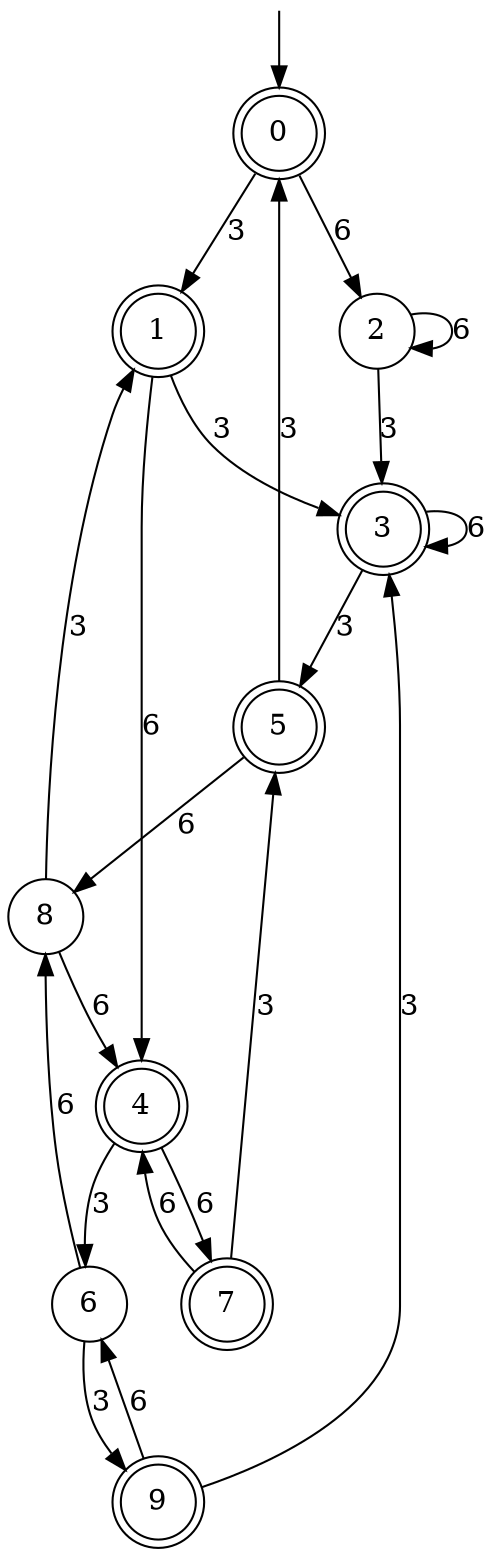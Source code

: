 digraph g {

	s0 [shape="doublecircle" label="0"];
	s1 [shape="doublecircle" label="1"];
	s2 [shape="circle" label="2"];
	s3 [shape="doublecircle" label="3"];
	s4 [shape="doublecircle" label="4"];
	s5 [shape="doublecircle" label="5"];
	s6 [shape="circle" label="6"];
	s7 [shape="doublecircle" label="7"];
	s8 [shape="circle" label="8"];
	s9 [shape="doublecircle" label="9"];
	s0 -> s1 [label="3"];
	s0 -> s2 [label="6"];
	s1 -> s3 [label="3"];
	s1 -> s4 [label="6"];
	s2 -> s3 [label="3"];
	s2 -> s2 [label="6"];
	s3 -> s5 [label="3"];
	s3 -> s3 [label="6"];
	s4 -> s6 [label="3"];
	s4 -> s7 [label="6"];
	s5 -> s0 [label="3"];
	s5 -> s8 [label="6"];
	s6 -> s9 [label="3"];
	s6 -> s8 [label="6"];
	s7 -> s5 [label="3"];
	s7 -> s4 [label="6"];
	s8 -> s1 [label="3"];
	s8 -> s4 [label="6"];
	s9 -> s3 [label="3"];
	s9 -> s6 [label="6"];

__start0 [label="" shape="none" width="0" height="0"];
__start0 -> s0;

}
